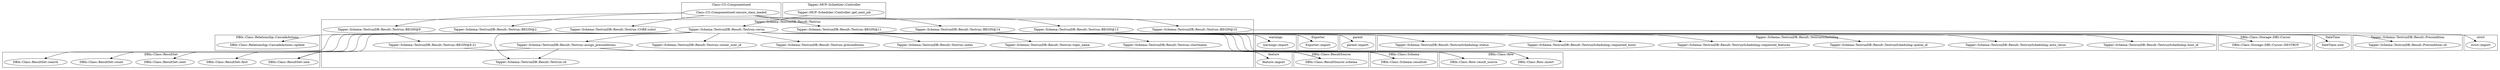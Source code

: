 digraph {
graph [overlap=false]
subgraph cluster_DBIx_Class_Relationship_CascadeActions {
	label="DBIx::Class::Relationship::CascadeActions";
	"DBIx::Class::Relationship::CascadeActions::update";
}
subgraph cluster_DBIx_Class_ResultSet {
	label="DBIx::Class::ResultSet";
	"DBIx::Class::ResultSet::new";
	"DBIx::Class::ResultSet::next";
	"DBIx::Class::ResultSet::first";
	"DBIx::Class::ResultSet::search";
	"DBIx::Class::ResultSet::count";
}
subgraph cluster_Tapper_Schema_TestrunDB_Result_TestrunScheduling {
	label="Tapper::Schema::TestrunDB::Result::TestrunScheduling";
	"Tapper::Schema::TestrunDB::Result::TestrunScheduling::queue_id";
	"Tapper::Schema::TestrunDB::Result::TestrunScheduling::requested_features";
	"Tapper::Schema::TestrunDB::Result::TestrunScheduling::requested_hosts";
	"Tapper::Schema::TestrunDB::Result::TestrunScheduling::status";
	"Tapper::Schema::TestrunDB::Result::TestrunScheduling::host_id";
	"Tapper::Schema::TestrunDB::Result::TestrunScheduling::auto_rerun";
}
subgraph cluster_feature {
	label="feature";
	"feature::import";
}
subgraph cluster_parent {
	label="parent";
	"parent::import";
}
subgraph cluster_DBIx_Class_Storage_DBI_Cursor {
	label="DBIx::Class::Storage::DBI::Cursor";
	"DBIx::Class::Storage::DBI::Cursor::DESTROY";
}
subgraph cluster_Exporter {
	label="Exporter";
	"Exporter::import";
}
subgraph cluster_Class_C3_Componentised {
	label="Class::C3::Componentised";
	"Class::C3::Componentised::ensure_class_loaded";
}
subgraph cluster_DateTime {
	label="DateTime";
	"DateTime::now";
}
subgraph cluster_Tapper_Schema_TestrunDB_Result_Testrun {
	label="Tapper::Schema::TestrunDB::Result::Testrun";
	"Tapper::Schema::TestrunDB::Result::Testrun::BEGIN@11";
	"Tapper::Schema::TestrunDB::Result::Testrun::BEGIN@14";
	"Tapper::Schema::TestrunDB::Result::Testrun::shortname";
	"Tapper::Schema::TestrunDB::Result::Testrun::owner_user_id";
	"Tapper::Schema::TestrunDB::Result::Testrun::assign_preconditions";
	"Tapper::Schema::TestrunDB::Result::Testrun::BEGIN@13";
	"Tapper::Schema::TestrunDB::Result::Testrun::id";
	"Tapper::Schema::TestrunDB::Result::Testrun::BEGIN@2";
	"Tapper::Schema::TestrunDB::Result::Testrun::BEGIN@9";
	"Tapper::Schema::TestrunDB::Result::Testrun::BEGIN@9.21";
	"Tapper::Schema::TestrunDB::Result::Testrun::rerun";
	"Tapper::Schema::TestrunDB::Result::Testrun::CORE:subst";
	"Tapper::Schema::TestrunDB::Result::Testrun::preconditions";
	"Tapper::Schema::TestrunDB::Result::Testrun::notes";
	"Tapper::Schema::TestrunDB::Result::Testrun::BEGIN@10";
	"Tapper::Schema::TestrunDB::Result::Testrun::topic_name";
}
subgraph cluster_DBIx_Class_ResultSource {
	label="DBIx::Class::ResultSource";
	"DBIx::Class::ResultSource::schema";
}
subgraph cluster_warnings {
	label="warnings";
	"warnings::import";
}
subgraph cluster_Tapper_Schema_TestrunDB_Result_Precondition {
	label="Tapper::Schema::TestrunDB::Result::Precondition";
	"Tapper::Schema::TestrunDB::Result::Precondition::id";
}
subgraph cluster_DBIx_Class_Schema {
	label="DBIx::Class::Schema";
	"DBIx::Class::Schema::resultset";
}
subgraph cluster_DBIx_Class_Row {
	label="DBIx::Class::Row";
	"DBIx::Class::Row::insert";
	"DBIx::Class::Row::result_source";
}
subgraph cluster_Tapper_MCP_Scheduler_Controller {
	label="Tapper::MCP::Scheduler::Controller";
	"Tapper::MCP::Scheduler::Controller::get_next_job";
}
subgraph cluster_strict {
	label="strict";
	"strict::import";
}
"Tapper::Schema::TestrunDB::Result::Testrun::rerun" -> "Tapper::Schema::TestrunDB::Result::Testrun::owner_user_id";
"Tapper::Schema::TestrunDB::Result::Testrun::rerun" -> "Tapper::Schema::TestrunDB::Result::Precondition::id";
"Tapper::Schema::TestrunDB::Result::Testrun::BEGIN@14" -> "Exporter::import";
"Tapper::Schema::TestrunDB::Result::Testrun::rerun" -> "DBIx::Class::Storage::DBI::Cursor::DESTROY";
"Class::C3::Componentised::ensure_class_loaded" -> "Tapper::Schema::TestrunDB::Result::Testrun::BEGIN@2";
"Tapper::Schema::TestrunDB::Result::Testrun::BEGIN@9" -> "Tapper::Schema::TestrunDB::Result::Testrun::BEGIN@9.21";
"Tapper::Schema::TestrunDB::Result::Testrun::rerun" -> "DBIx::Class::ResultSet::first";
"Tapper::Schema::TestrunDB::Result::Testrun::rerun" -> "DBIx::Class::Relationship::CascadeActions::update";
"Tapper::Schema::TestrunDB::Result::Testrun::rerun" -> "Tapper::Schema::TestrunDB::Result::TestrunScheduling::status";
"Class::C3::Componentised::ensure_class_loaded" -> "Tapper::Schema::TestrunDB::Result::Testrun::CORE:subst";
"Tapper::Schema::TestrunDB::Result::Testrun::rerun" -> "Tapper::Schema::TestrunDB::Result::Testrun::notes";
"Tapper::Schema::TestrunDB::Result::Testrun::rerun" -> "Tapper::Schema::TestrunDB::Result::TestrunScheduling::requested_hosts";
"Tapper::Schema::TestrunDB::Result::Testrun::rerun" -> "DBIx::Class::ResultSource::schema";
"Tapper::Schema::TestrunDB::Result::Testrun::assign_preconditions" -> "DBIx::Class::ResultSource::schema";
"Tapper::MCP::Scheduler::Controller::get_next_job" -> "Tapper::Schema::TestrunDB::Result::Testrun::rerun";
"Class::C3::Componentised::ensure_class_loaded" -> "Tapper::Schema::TestrunDB::Result::Testrun::BEGIN@11";
"Tapper::Schema::TestrunDB::Result::Testrun::rerun" -> "Tapper::Schema::TestrunDB::Result::TestrunScheduling::auto_rerun";
"Tapper::Schema::TestrunDB::Result::Testrun::BEGIN@11" -> "warnings::import";
"Tapper::Schema::TestrunDB::Result::Testrun::rerun" -> "DBIx::Class::ResultSet::count";
"Tapper::Schema::TestrunDB::Result::Testrun::rerun" -> "DBIx::Class::ResultSet::next";
"Tapper::Schema::TestrunDB::Result::Testrun::rerun" -> "Tapper::Schema::TestrunDB::Result::Testrun::topic_name";
"Tapper::Schema::TestrunDB::Result::Testrun::rerun" -> "Tapper::Schema::TestrunDB::Result::TestrunScheduling::requested_features";
"Tapper::Schema::TestrunDB::Result::Testrun::rerun" -> "Tapper::Schema::TestrunDB::Result::Testrun::assign_preconditions";
"Tapper::Schema::TestrunDB::Result::Testrun::rerun" -> "Tapper::Schema::TestrunDB::Result::Testrun::preconditions";
"Tapper::Schema::TestrunDB::Result::Testrun::BEGIN@10" -> "strict::import";
"Tapper::Schema::TestrunDB::Result::Testrun::BEGIN@13" -> "parent::import";
"Tapper::Schema::TestrunDB::Result::Testrun::rerun" -> "DBIx::Class::ResultSet::search";
"Class::C3::Componentised::ensure_class_loaded" -> "Tapper::Schema::TestrunDB::Result::Testrun::BEGIN@10";
"Tapper::Schema::TestrunDB::Result::Testrun::rerun" -> "Tapper::Schema::TestrunDB::Result::Testrun::shortname";
"Tapper::Schema::TestrunDB::Result::Testrun::assign_preconditions" -> "DBIx::Class::Row::result_source";
"Tapper::Schema::TestrunDB::Result::Testrun::rerun" -> "DBIx::Class::Row::result_source";
"Class::C3::Componentised::ensure_class_loaded" -> "Tapper::Schema::TestrunDB::Result::Testrun::BEGIN@13";
"Tapper::Schema::TestrunDB::Result::Testrun::assign_preconditions" -> "DBIx::Class::Schema::resultset";
"Tapper::Schema::TestrunDB::Result::Testrun::rerun" -> "DBIx::Class::Schema::resultset";
"Tapper::Schema::TestrunDB::Result::Testrun::rerun" -> "Tapper::Schema::TestrunDB::Result::TestrunScheduling::queue_id";
"Tapper::Schema::TestrunDB::Result::Testrun::assign_preconditions" -> "DBIx::Class::Row::insert";
"Tapper::Schema::TestrunDB::Result::Testrun::rerun" -> "DBIx::Class::Row::insert";
"Tapper::Schema::TestrunDB::Result::Testrun::assign_preconditions" -> "DBIx::Class::ResultSet::new";
"Tapper::Schema::TestrunDB::Result::Testrun::rerun" -> "DBIx::Class::ResultSet::new";
"Tapper::Schema::TestrunDB::Result::Testrun::assign_preconditions" -> "Tapper::Schema::TestrunDB::Result::Testrun::id";
"Tapper::Schema::TestrunDB::Result::Testrun::rerun" -> "Tapper::Schema::TestrunDB::Result::Testrun::id";
"Tapper::Schema::TestrunDB::Result::Testrun::BEGIN@9.21" -> "feature::import";
"Class::C3::Componentised::ensure_class_loaded" -> "Tapper::Schema::TestrunDB::Result::Testrun::BEGIN@14";
"Tapper::Schema::TestrunDB::Result::Testrun::rerun" -> "DateTime::now";
"Class::C3::Componentised::ensure_class_loaded" -> "Tapper::Schema::TestrunDB::Result::Testrun::BEGIN@9";
"Tapper::Schema::TestrunDB::Result::Testrun::rerun" -> "Tapper::Schema::TestrunDB::Result::TestrunScheduling::host_id";
}
